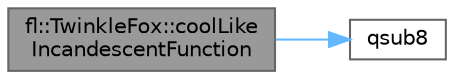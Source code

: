 digraph "fl::TwinkleFox::coolLikeIncandescentFunction"
{
 // LATEX_PDF_SIZE
  bgcolor="transparent";
  edge [fontname=Helvetica,fontsize=10,labelfontname=Helvetica,labelfontsize=10];
  node [fontname=Helvetica,fontsize=10,shape=box,height=0.2,width=0.4];
  rankdir="LR";
  Node1 [id="Node000001",label="fl::TwinkleFox::coolLike\lIncandescentFunction",height=0.2,width=0.4,color="gray40", fillcolor="grey60", style="filled", fontcolor="black",tooltip=" "];
  Node1 -> Node2 [id="edge1_Node000001_Node000002",color="steelblue1",style="solid",tooltip=" "];
  Node2 [id="Node000002",label="qsub8",height=0.2,width=0.4,color="grey40", fillcolor="white", style="filled",URL="$d5/d98/group___math.html#gae261576a4c8155d6c0ba8615b2d2ecb3",tooltip="Subtract one byte from another, saturating at 0x00."];
}
